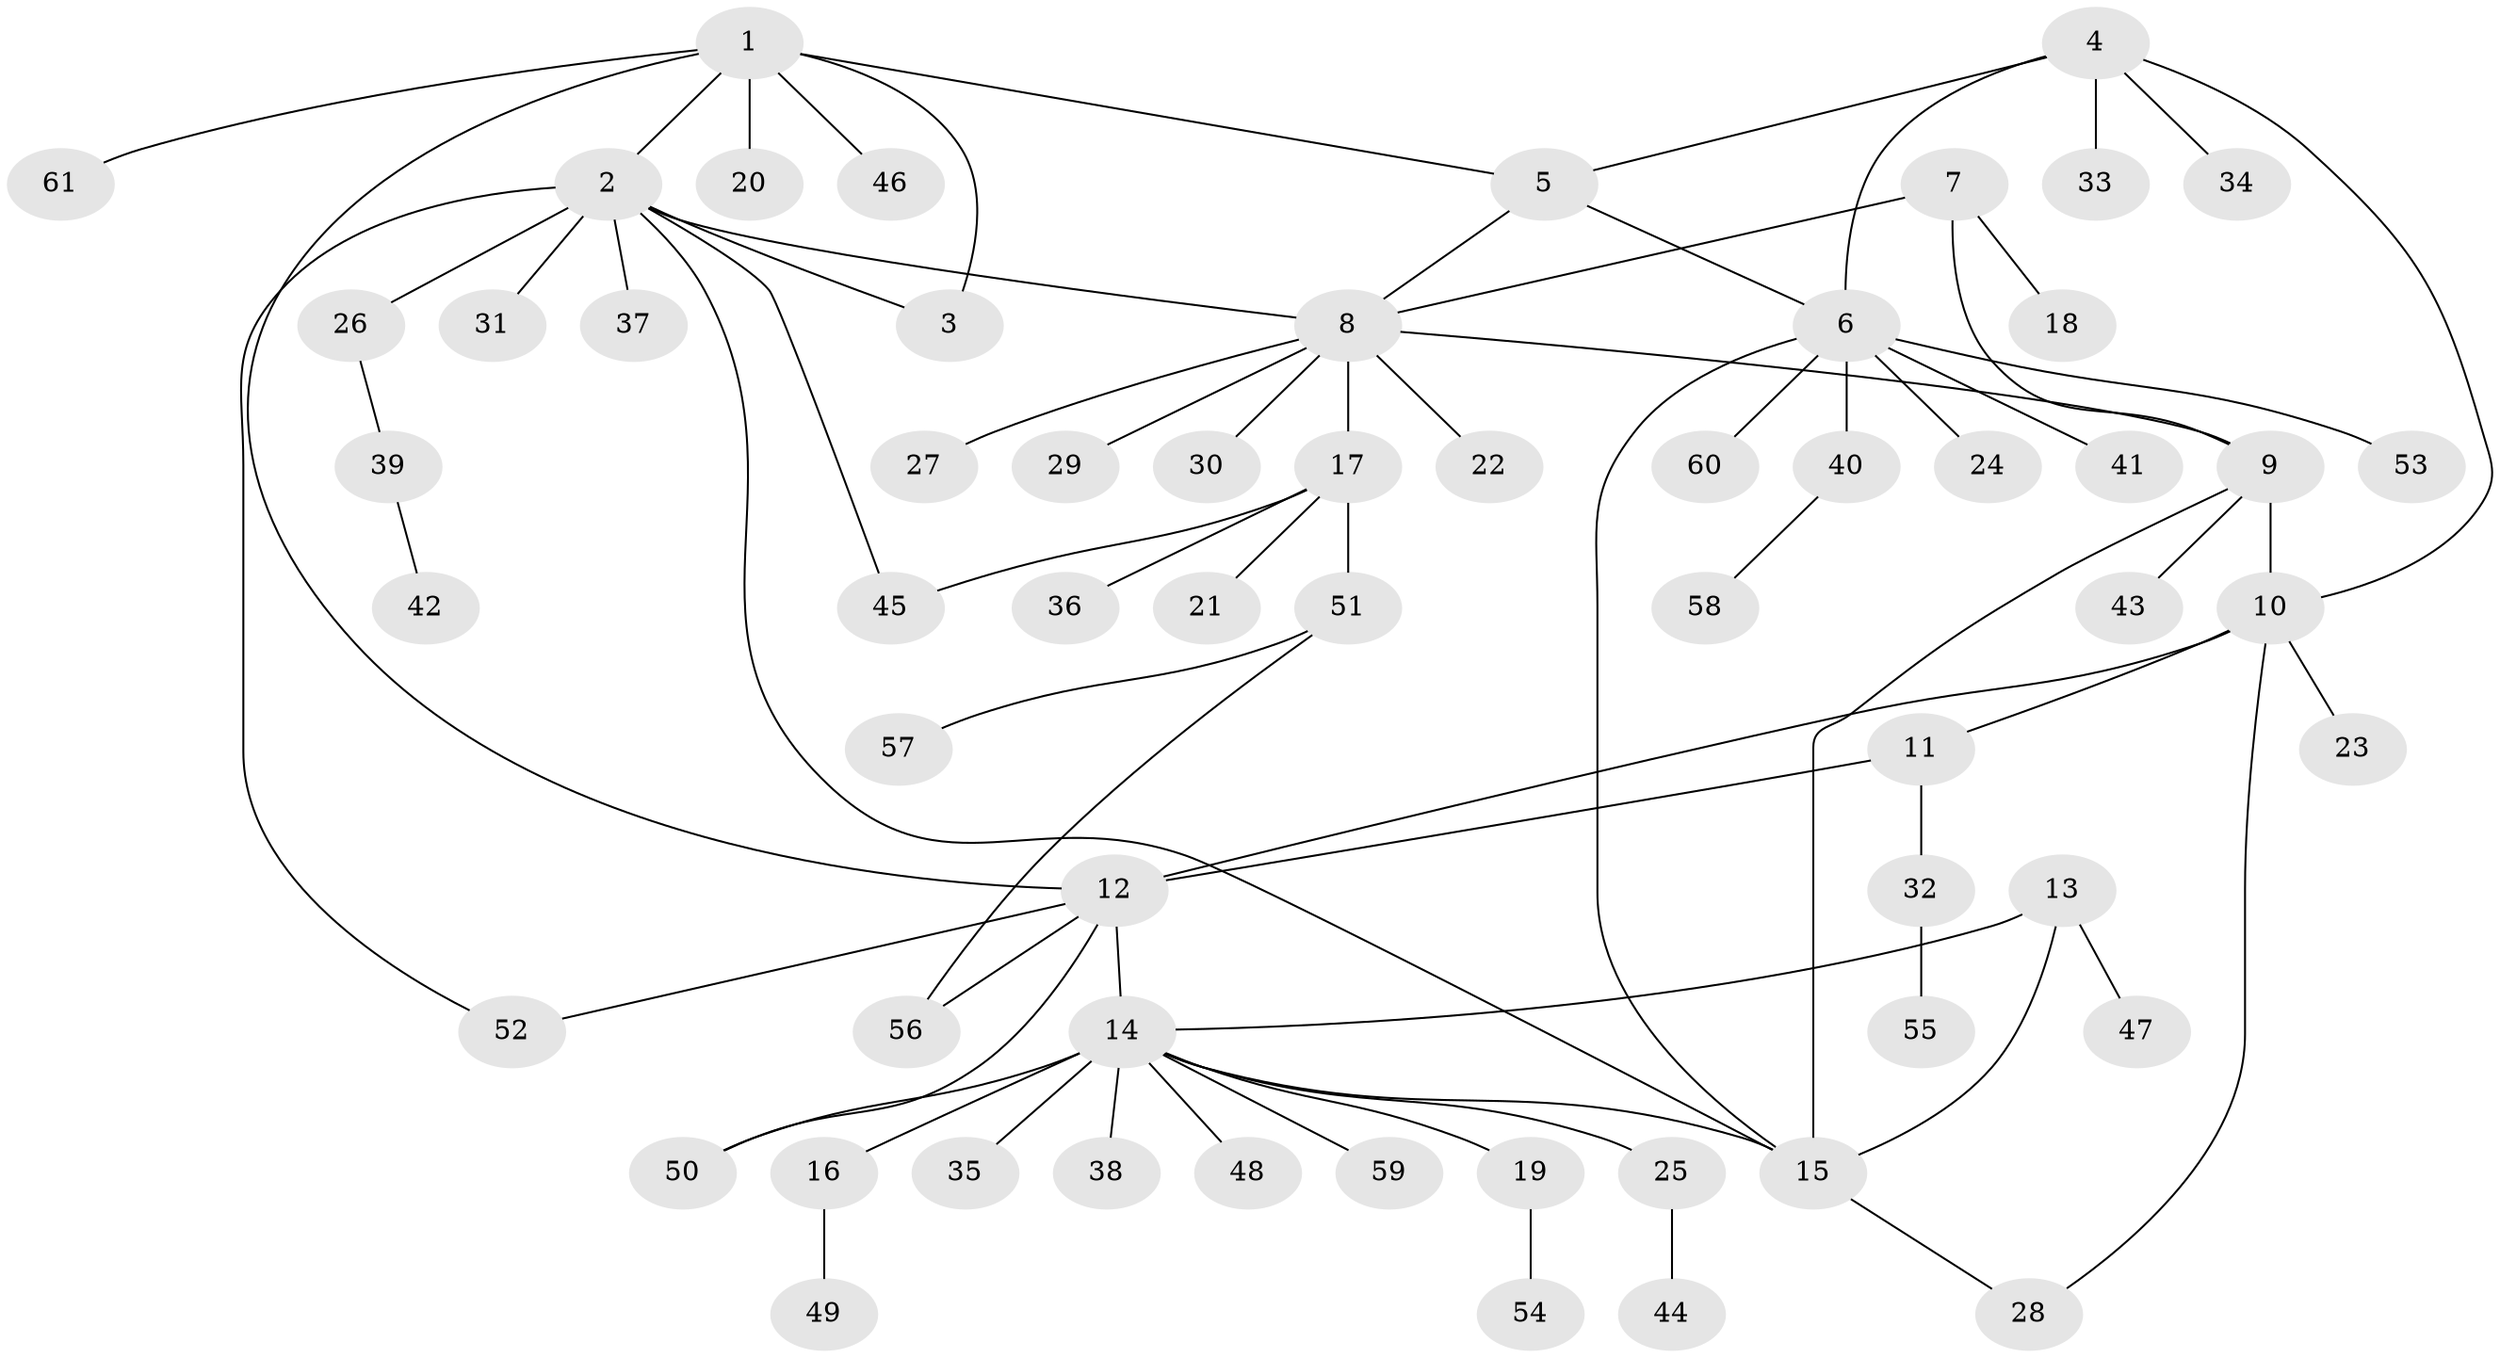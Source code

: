 // Generated by graph-tools (version 1.1) at 2025/37/03/09/25 02:37:43]
// undirected, 61 vertices, 76 edges
graph export_dot {
graph [start="1"]
  node [color=gray90,style=filled];
  1;
  2;
  3;
  4;
  5;
  6;
  7;
  8;
  9;
  10;
  11;
  12;
  13;
  14;
  15;
  16;
  17;
  18;
  19;
  20;
  21;
  22;
  23;
  24;
  25;
  26;
  27;
  28;
  29;
  30;
  31;
  32;
  33;
  34;
  35;
  36;
  37;
  38;
  39;
  40;
  41;
  42;
  43;
  44;
  45;
  46;
  47;
  48;
  49;
  50;
  51;
  52;
  53;
  54;
  55;
  56;
  57;
  58;
  59;
  60;
  61;
  1 -- 2;
  1 -- 3;
  1 -- 5;
  1 -- 12;
  1 -- 20;
  1 -- 46;
  1 -- 61;
  2 -- 3;
  2 -- 8;
  2 -- 15;
  2 -- 26;
  2 -- 31;
  2 -- 37;
  2 -- 45;
  2 -- 52;
  4 -- 5;
  4 -- 6;
  4 -- 10;
  4 -- 33;
  4 -- 34;
  5 -- 6;
  5 -- 8;
  6 -- 15;
  6 -- 24;
  6 -- 40;
  6 -- 41;
  6 -- 53;
  6 -- 60;
  7 -- 8;
  7 -- 9;
  7 -- 18;
  8 -- 9;
  8 -- 17;
  8 -- 22;
  8 -- 27;
  8 -- 29;
  8 -- 30;
  9 -- 10;
  9 -- 15;
  9 -- 43;
  10 -- 11;
  10 -- 12;
  10 -- 23;
  10 -- 28;
  11 -- 12;
  11 -- 32;
  12 -- 14;
  12 -- 50;
  12 -- 52;
  12 -- 56;
  13 -- 14;
  13 -- 15;
  13 -- 47;
  14 -- 15;
  14 -- 16;
  14 -- 19;
  14 -- 25;
  14 -- 35;
  14 -- 38;
  14 -- 48;
  14 -- 50;
  14 -- 59;
  15 -- 28;
  16 -- 49;
  17 -- 21;
  17 -- 36;
  17 -- 45;
  17 -- 51;
  19 -- 54;
  25 -- 44;
  26 -- 39;
  32 -- 55;
  39 -- 42;
  40 -- 58;
  51 -- 56;
  51 -- 57;
}
